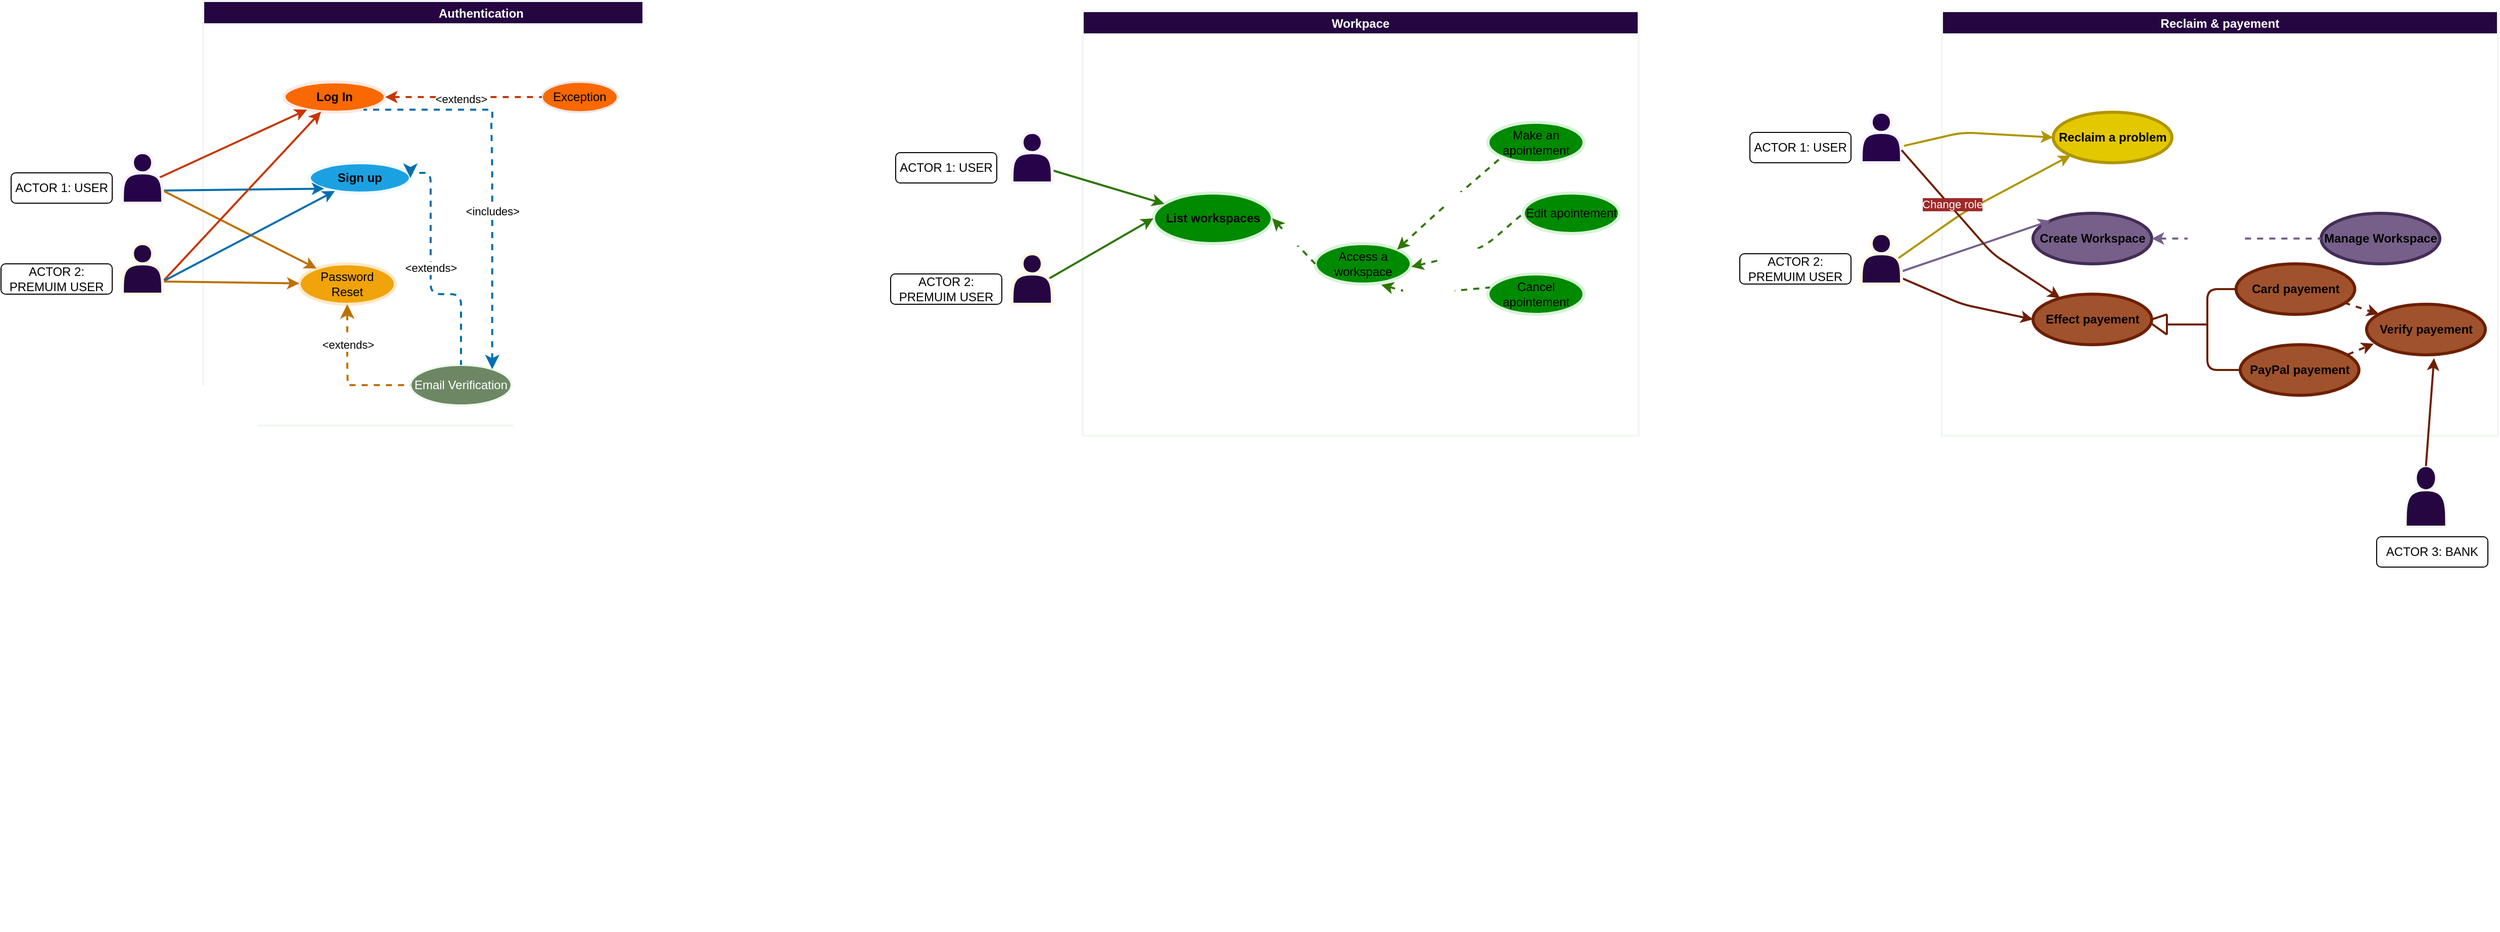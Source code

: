 <mxfile>
    <diagram id="lEsu0DpzP7tBkt76Ku-G" name="Page-1">
        <mxGraphModel dx="4398" dy="1438" grid="1" gridSize="10" guides="1" tooltips="1" connect="1" arrows="1" fold="1" page="1" pageScale="1" pageWidth="850" pageHeight="1100" math="0" shadow="0">
            <root>
                <mxCell id="0"/>
                <mxCell id="1" parent="0"/>
                <mxCell id="291" value="Text" style="text;html=1;align=center;verticalAlign=middle;resizable=0;points=[];autosize=1;strokeColor=none;fillColor=none;fontColor=#ffffff;" vertex="1" parent="1">
                    <mxGeometry x="-850" y="1070" width="50" height="30" as="geometry"/>
                </mxCell>
                <mxCell id="563" value="Authentication" style="swimlane;strokeColor=#f1f8f1;strokeWidth=2;fontColor=#ffffff;fillColor=#250641;" vertex="1" parent="1">
                    <mxGeometry x="-1470" y="180" width="550" height="420" as="geometry">
                        <mxRectangle x="-600" y="-800" width="100" height="30" as="alternateBounds"/>
                    </mxGeometry>
                </mxCell>
                <mxCell id="463" value="&lt;b&gt;Log In&lt;/b&gt;" style="ellipse;whiteSpace=wrap;html=1;align=center;newEdgeStyle={&quot;edgeStyle&quot;:&quot;entityRelationEdgeStyle&quot;,&quot;startArrow&quot;:&quot;none&quot;,&quot;endArrow&quot;:&quot;none&quot;,&quot;segment&quot;:10,&quot;curved&quot;:1,&quot;sourcePerimeterSpacing&quot;:0,&quot;targetPerimeterSpacing&quot;:0};treeFolding=1;treeMoving=1;fillColor=#fa6800;fontColor=#000000;strokeColor=#fde9e2;strokeWidth=3;" vertex="1" parent="563">
                    <mxGeometry x="80" y="80" width="100" height="30" as="geometry"/>
                </mxCell>
                <mxCell id="464" value="&lt;font color=&quot;#000000&quot;&gt;&lt;b&gt;Sign up&lt;/b&gt;&lt;/font&gt;" style="ellipse;whiteSpace=wrap;html=1;align=center;newEdgeStyle={&quot;edgeStyle&quot;:&quot;entityRelationEdgeStyle&quot;,&quot;startArrow&quot;:&quot;none&quot;,&quot;endArrow&quot;:&quot;none&quot;,&quot;segment&quot;:10,&quot;curved&quot;:1,&quot;sourcePerimeterSpacing&quot;:0,&quot;targetPerimeterSpacing&quot;:0};treeFolding=1;treeMoving=1;fillColor=#1ba1e2;fontColor=#ffffff;strokeColor=#f0f9ff;strokeWidth=3;" vertex="1" parent="563">
                    <mxGeometry x="105" y="160" width="100" height="30" as="geometry"/>
                </mxCell>
                <mxCell id="465" value="Email Verification" style="ellipse;whiteSpace=wrap;html=1;align=center;newEdgeStyle={&quot;edgeStyle&quot;:&quot;entityRelationEdgeStyle&quot;,&quot;startArrow&quot;:&quot;none&quot;,&quot;endArrow&quot;:&quot;none&quot;,&quot;segment&quot;:10,&quot;curved&quot;:1,&quot;sourcePerimeterSpacing&quot;:0,&quot;targetPerimeterSpacing&quot;:0};treeFolding=1;treeMoving=1;fillColor=#6d8764;fontColor=#ffffff;strokeColor=#eff9ec;strokeWidth=2;" vertex="1" parent="563">
                    <mxGeometry x="205" y="360" width="100" height="40" as="geometry"/>
                </mxCell>
                <mxCell id="466" value="Password&lt;br&gt;Reset" style="ellipse;whiteSpace=wrap;html=1;align=center;newEdgeStyle={&quot;edgeStyle&quot;:&quot;entityRelationEdgeStyle&quot;,&quot;startArrow&quot;:&quot;none&quot;,&quot;endArrow&quot;:&quot;none&quot;,&quot;segment&quot;:10,&quot;curved&quot;:1,&quot;sourcePerimeterSpacing&quot;:0,&quot;targetPerimeterSpacing&quot;:0};treeFolding=1;treeMoving=1;fillColor=#f0a30a;fontColor=#000000;strokeColor=#fde8c9;strokeWidth=3;" vertex="1" parent="563">
                    <mxGeometry x="95" y="260" width="95" height="40" as="geometry"/>
                </mxCell>
                <mxCell id="467" value="" style="edgeStyle=segmentEdgeStyle;endArrow=none;html=1;curved=0;rounded=0;endSize=8;startSize=8;entryX=0.786;entryY=0.915;entryDx=0;entryDy=0;entryPerimeter=0;exitX=0.809;exitY=0.107;exitDx=0;exitDy=0;exitPerimeter=0;dashed=1;fillColor=#1ba1e2;strokeColor=#006EAF;strokeWidth=2;startArrow=classic;startFill=1;endFill=0;" edge="1" parent="563" source="465" target="463">
                    <mxGeometry width="50" height="50" relative="1" as="geometry">
                        <mxPoint x="-15" y="410" as="sourcePoint"/>
                        <mxPoint x="-15" y="280" as="targetPoint"/>
                        <Array as="points">
                            <mxPoint x="286" y="167"/>
                            <mxPoint x="285" y="167"/>
                            <mxPoint x="285" y="120"/>
                            <mxPoint x="286" y="120"/>
                            <mxPoint x="286" y="108"/>
                        </Array>
                    </mxGeometry>
                </mxCell>
                <mxCell id="468" value="&amp;lt;includes&amp;gt;" style="edgeLabel;html=1;align=center;verticalAlign=middle;resizable=0;points=[];" vertex="1" connectable="0" parent="467">
                    <mxGeometry x="-0.288" relative="1" as="geometry">
                        <mxPoint y="-19" as="offset"/>
                    </mxGeometry>
                </mxCell>
                <mxCell id="469" value="" style="edgeStyle=segmentEdgeStyle;endArrow=none;html=1;rounded=1;endSize=8;startSize=8;jumpStyle=none;dashed=1;fillColor=#1ba1e2;strokeColor=#006EAF;entryX=0.5;entryY=0;entryDx=0;entryDy=0;strokeWidth=2;exitX=1;exitY=0.5;exitDx=0;exitDy=0;startArrow=classic;startFill=1;endFill=0;" edge="1" parent="563" source="464" target="465">
                    <mxGeometry width="50" height="50" relative="1" as="geometry">
                        <mxPoint x="-10" y="155" as="sourcePoint"/>
                        <mxPoint x="-5" y="330" as="targetPoint"/>
                        <Array as="points">
                            <mxPoint x="205" y="170"/>
                            <mxPoint x="225" y="170"/>
                            <mxPoint x="225" y="290"/>
                            <mxPoint x="255" y="290"/>
                        </Array>
                    </mxGeometry>
                </mxCell>
                <mxCell id="470" value="&amp;lt;extends&amp;gt;" style="edgeLabel;html=1;align=center;verticalAlign=middle;resizable=0;points=[];" vertex="1" connectable="0" parent="469">
                    <mxGeometry x="-0.05" y="1" relative="1" as="geometry">
                        <mxPoint x="-1" y="2" as="offset"/>
                    </mxGeometry>
                </mxCell>
                <mxCell id="471" value="" style="edgeStyle=segmentEdgeStyle;endArrow=none;html=1;curved=0;rounded=0;endSize=8;startSize=8;exitX=0.5;exitY=1;exitDx=0;exitDy=0;entryX=0;entryY=0.5;entryDx=0;entryDy=0;dashed=1;fillColor=#f0a30a;strokeColor=#BD7000;strokeWidth=2;startArrow=classic;startFill=1;endFill=0;" edge="1" parent="563" source="466" target="465">
                    <mxGeometry width="50" height="50" relative="1" as="geometry">
                        <mxPoint x="-25" y="430" as="sourcePoint"/>
                        <mxPoint x="25" y="380" as="targetPoint"/>
                        <Array as="points">
                            <mxPoint x="143" y="360"/>
                            <mxPoint x="143" y="380"/>
                        </Array>
                    </mxGeometry>
                </mxCell>
                <mxCell id="472" value="&amp;lt;extends&amp;gt;" style="edgeLabel;html=1;align=center;verticalAlign=middle;resizable=0;points=[];" vertex="1" connectable="0" parent="471">
                    <mxGeometry x="-0.12" y="-1" relative="1" as="geometry">
                        <mxPoint x="1" y="-22" as="offset"/>
                    </mxGeometry>
                </mxCell>
                <mxCell id="473" value="Exception" style="ellipse;whiteSpace=wrap;html=1;align=center;newEdgeStyle={&quot;edgeStyle&quot;:&quot;entityRelationEdgeStyle&quot;,&quot;startArrow&quot;:&quot;none&quot;,&quot;endArrow&quot;:&quot;none&quot;,&quot;segment&quot;:10,&quot;curved&quot;:1,&quot;sourcePerimeterSpacing&quot;:0,&quot;targetPerimeterSpacing&quot;:0};treeFolding=1;treeMoving=1;fillColor=#fa6800;fontColor=#000000;strokeColor=#ece6e4;strokeWidth=2;" vertex="1" parent="563">
                    <mxGeometry x="335" y="80" width="75" height="30" as="geometry"/>
                </mxCell>
                <mxCell id="474" value="" style="endArrow=none;html=1;rounded=1;dashed=1;elbow=vertical;jumpStyle=none;entryX=0;entryY=0.5;entryDx=0;entryDy=0;exitX=1;exitY=0.5;exitDx=0;exitDy=0;fillColor=#fa6800;strokeColor=#C73500;strokeWidth=2;startArrow=classic;startFill=1;endFill=0;" edge="1" parent="563" source="463" target="473">
                    <mxGeometry width="50" height="50" relative="1" as="geometry">
                        <mxPoint x="-40" y="119" as="sourcePoint"/>
                        <mxPoint x="55" y="80" as="targetPoint"/>
                    </mxGeometry>
                </mxCell>
                <mxCell id="475" value="&amp;lt;extends&amp;gt;" style="edgeLabel;html=1;align=center;verticalAlign=middle;resizable=0;points=[];" vertex="1" connectable="0" parent="474">
                    <mxGeometry x="-0.163" y="-1" relative="1" as="geometry">
                        <mxPoint x="10" y="1" as="offset"/>
                    </mxGeometry>
                </mxCell>
                <mxCell id="501" style="edgeStyle=none;html=1;exitX=0.9;exitY=0.5;exitDx=0;exitDy=0;exitPerimeter=0;fillColor=#fa6800;strokeColor=#C73500;strokeWidth=2;" edge="1" parent="563" source="505" target="463">
                    <mxGeometry relative="1" as="geometry"/>
                </mxCell>
                <mxCell id="502" style="edgeStyle=none;html=1;exitX=1;exitY=0.75;exitDx=0;exitDy=0;entryX=0;entryY=1;entryDx=0;entryDy=0;fillColor=#1ba1e2;strokeColor=#006EAF;strokeWidth=2;" edge="1" parent="563" source="505" target="464">
                    <mxGeometry relative="1" as="geometry"/>
                </mxCell>
                <mxCell id="503" style="edgeStyle=none;html=1;exitX=1;exitY=0.75;exitDx=0;exitDy=0;fillColor=#f0a30a;strokeColor=#BD7000;strokeWidth=2;" edge="1" parent="563" source="505" target="466">
                    <mxGeometry relative="1" as="geometry"/>
                </mxCell>
                <mxCell id="505" value="" style="shape=actor;whiteSpace=wrap;html=1;fillColor=#270349;fontColor=#ffffff;strokeColor=#faf5ff;strokeWidth=3;" vertex="1" parent="563">
                    <mxGeometry x="-80" y="150" width="40" height="50" as="geometry"/>
                </mxCell>
                <mxCell id="506" value="ACTOR 1: USER" style="rounded=1;whiteSpace=wrap;html=1;" vertex="1" parent="563">
                    <mxGeometry x="-190" y="170" width="100" height="30" as="geometry"/>
                </mxCell>
                <mxCell id="507" style="edgeStyle=none;html=1;exitX=1;exitY=0.75;exitDx=0;exitDy=0;fillColor=#fa6800;strokeColor=#C73500;strokeWidth=2;" edge="1" parent="563" source="510" target="463">
                    <mxGeometry relative="1" as="geometry"/>
                </mxCell>
                <mxCell id="508" style="edgeStyle=none;html=1;exitX=1;exitY=0.75;exitDx=0;exitDy=0;fillColor=#1ba1e2;strokeColor=#006EAF;strokeWidth=2;" edge="1" parent="563" source="510" target="464">
                    <mxGeometry relative="1" as="geometry"/>
                </mxCell>
                <mxCell id="509" style="edgeStyle=none;html=1;exitX=1;exitY=0.75;exitDx=0;exitDy=0;fillColor=#f0a30a;strokeColor=#BD7000;strokeWidth=2;" edge="1" parent="563" source="510" target="466">
                    <mxGeometry relative="1" as="geometry"/>
                </mxCell>
                <mxCell id="510" value="" style="shape=actor;whiteSpace=wrap;html=1;fillColor=#250641;strokeColor=#fff9e5;fontColor=#ffffff;strokeWidth=3;" vertex="1" parent="563">
                    <mxGeometry x="-80" y="240" width="40" height="50" as="geometry"/>
                </mxCell>
                <mxCell id="511" value="ACTOR 2: PREMUIM USER" style="rounded=1;whiteSpace=wrap;html=1;" vertex="1" parent="563">
                    <mxGeometry x="-200" y="260" width="110" height="30" as="geometry"/>
                </mxCell>
                <mxCell id="564" value="Workpace" style="swimlane;strokeColor=#f1f8f1;strokeWidth=2;fontColor=#ffffff;fillColor=#250641;startSize=23;" vertex="1" parent="1">
                    <mxGeometry x="-600" y="190" width="550" height="420" as="geometry">
                        <mxRectangle x="210" y="-800" width="100" height="30" as="alternateBounds"/>
                    </mxGeometry>
                </mxCell>
                <mxCell id="565" value="&lt;font color=&quot;#000000&quot;&gt;&lt;b&gt;List workspaces&lt;/b&gt;&lt;/font&gt;" style="ellipse;whiteSpace=wrap;html=1;align=center;newEdgeStyle={&quot;edgeStyle&quot;:&quot;entityRelationEdgeStyle&quot;,&quot;startArrow&quot;:&quot;none&quot;,&quot;endArrow&quot;:&quot;none&quot;,&quot;segment&quot;:10,&quot;curved&quot;:1,&quot;sourcePerimeterSpacing&quot;:0,&quot;targetPerimeterSpacing&quot;:0};treeFolding=1;treeMoving=1;fillColor=#008a00;fontColor=#ffffff;strokeColor=#d8f3d8;strokeWidth=3;" vertex="1" parent="564">
                    <mxGeometry x="70" y="180" width="117.5" height="50" as="geometry"/>
                </mxCell>
                <mxCell id="566" value="&lt;font color=&quot;#000000&quot;&gt;Access a workspace&lt;/font&gt;" style="ellipse;whiteSpace=wrap;html=1;align=center;newEdgeStyle={&quot;edgeStyle&quot;:&quot;entityRelationEdgeStyle&quot;,&quot;startArrow&quot;:&quot;none&quot;,&quot;endArrow&quot;:&quot;none&quot;,&quot;segment&quot;:10,&quot;curved&quot;:1,&quot;sourcePerimeterSpacing&quot;:0,&quot;targetPerimeterSpacing&quot;:0};treeFolding=1;treeMoving=1;fillColor=#008a00;fontColor=#ffffff;strokeColor=#d8f3d8;strokeWidth=3;" vertex="1" parent="564">
                    <mxGeometry x="230" y="230" width="95" height="40" as="geometry"/>
                </mxCell>
                <mxCell id="567" style="rounded=1;jumpStyle=none;html=1;exitX=1;exitY=0.5;exitDx=0;exitDy=0;elbow=vertical;fillColor=#60a917;strokeColor=#2D7600;strokeWidth=2;entryX=0;entryY=0.5;entryDx=0;entryDy=0;dashed=1;endArrow=none;endFill=0;startArrow=classic;startFill=1;" edge="1" parent="564" source="565" target="566">
                    <mxGeometry relative="1" as="geometry">
                        <mxPoint x="277.5" y="175" as="sourcePoint"/>
                        <mxPoint x="156.14" y="209.45" as="targetPoint"/>
                    </mxGeometry>
                </mxCell>
                <mxCell id="568" value="&lt;font color=&quot;#ffffff&quot;&gt;&amp;lt;extends&amp;gt;&lt;/font&gt;" style="edgeLabel;html=1;align=center;verticalAlign=middle;resizable=0;points=[];fontColor=#000000;" vertex="1" connectable="0" parent="567">
                    <mxGeometry x="-0.124" relative="1" as="geometry">
                        <mxPoint as="offset"/>
                    </mxGeometry>
                </mxCell>
                <mxCell id="569" value="&lt;font color=&quot;#000000&quot;&gt;Make an apointement&lt;/font&gt;" style="ellipse;whiteSpace=wrap;html=1;align=center;newEdgeStyle={&quot;edgeStyle&quot;:&quot;entityRelationEdgeStyle&quot;,&quot;startArrow&quot;:&quot;none&quot;,&quot;endArrow&quot;:&quot;none&quot;,&quot;segment&quot;:10,&quot;curved&quot;:1,&quot;sourcePerimeterSpacing&quot;:0,&quot;targetPerimeterSpacing&quot;:0};treeFolding=1;treeMoving=1;fillColor=#008a00;fontColor=#ffffff;strokeColor=#d8f3d8;strokeWidth=3;" vertex="1" parent="564">
                    <mxGeometry x="400.88" y="110" width="95" height="40" as="geometry"/>
                </mxCell>
                <mxCell id="570" value="&lt;font color=&quot;#000000&quot;&gt;Edit apointement&lt;/font&gt;" style="ellipse;whiteSpace=wrap;html=1;align=center;newEdgeStyle={&quot;edgeStyle&quot;:&quot;entityRelationEdgeStyle&quot;,&quot;startArrow&quot;:&quot;none&quot;,&quot;endArrow&quot;:&quot;none&quot;,&quot;segment&quot;:10,&quot;curved&quot;:1,&quot;sourcePerimeterSpacing&quot;:0,&quot;targetPerimeterSpacing&quot;:0};treeFolding=1;treeMoving=1;fillColor=#008a00;fontColor=#ffffff;strokeColor=#d8f3d8;strokeWidth=3;" vertex="1" parent="564">
                    <mxGeometry x="435.88" y="180" width="95" height="40" as="geometry"/>
                </mxCell>
                <mxCell id="571" value="&lt;font color=&quot;#000000&quot;&gt;Cancel apointement&lt;/font&gt;" style="ellipse;whiteSpace=wrap;html=1;align=center;newEdgeStyle={&quot;edgeStyle&quot;:&quot;entityRelationEdgeStyle&quot;,&quot;startArrow&quot;:&quot;none&quot;,&quot;endArrow&quot;:&quot;none&quot;,&quot;segment&quot;:10,&quot;curved&quot;:1,&quot;sourcePerimeterSpacing&quot;:0,&quot;targetPerimeterSpacing&quot;:0};treeFolding=1;treeMoving=1;fillColor=#008a00;fontColor=#ffffff;strokeColor=#d8f3d8;strokeWidth=3;" vertex="1" parent="564">
                    <mxGeometry x="400.88" y="260" width="95" height="40" as="geometry"/>
                </mxCell>
                <mxCell id="572" style="rounded=1;jumpStyle=none;html=1;elbow=vertical;fillColor=#60a917;strokeColor=#2D7600;strokeWidth=2;dashed=1;exitX=1;exitY=0;exitDx=0;exitDy=0;entryX=0;entryY=1;entryDx=0;entryDy=0;startArrow=classic;startFill=1;endArrow=none;endFill=0;" edge="1" parent="564" source="566" target="569">
                    <mxGeometry relative="1" as="geometry">
                        <mxPoint x="115" y="200" as="sourcePoint"/>
                        <mxPoint x="150" y="170" as="targetPoint"/>
                        <Array as="points">
                            <mxPoint x="350" y="200"/>
                        </Array>
                    </mxGeometry>
                </mxCell>
                <mxCell id="573" value="&lt;font color=&quot;#ffffff&quot;&gt;&amp;lt;extends&amp;gt;&lt;/font&gt;" style="edgeLabel;html=1;align=center;verticalAlign=middle;resizable=0;points=[];fontColor=#000000;" vertex="1" connectable="0" parent="572">
                    <mxGeometry x="-0.124" relative="1" as="geometry">
                        <mxPoint x="10" y="-10" as="offset"/>
                    </mxGeometry>
                </mxCell>
                <mxCell id="574" style="rounded=1;jumpStyle=none;html=1;elbow=vertical;fillColor=#60a917;strokeColor=#2D7600;strokeWidth=2;dashed=1;exitX=1.001;exitY=0.574;exitDx=0;exitDy=0;entryX=0;entryY=0.5;entryDx=0;entryDy=0;exitPerimeter=0;startArrow=classic;startFill=1;endArrow=none;endFill=0;" edge="1" parent="564" source="566" target="570">
                    <mxGeometry relative="1" as="geometry">
                        <mxPoint x="125.0" y="210" as="sourcePoint"/>
                        <mxPoint x="214.792" y="124.142" as="targetPoint"/>
                        <Array as="points">
                            <mxPoint x="380" y="240"/>
                            <mxPoint x="400.88" y="230"/>
                        </Array>
                    </mxGeometry>
                </mxCell>
                <mxCell id="575" value="&lt;font color=&quot;#ffffff&quot;&gt;&amp;lt;extends&amp;gt;&lt;/font&gt;" style="edgeLabel;html=1;align=center;verticalAlign=middle;resizable=0;points=[];fontColor=#000000;" vertex="1" connectable="0" parent="574">
                    <mxGeometry x="-0.124" relative="1" as="geometry">
                        <mxPoint as="offset"/>
                    </mxGeometry>
                </mxCell>
                <mxCell id="576" style="rounded=1;jumpStyle=none;html=1;elbow=vertical;fillColor=#60a917;strokeColor=#2D7600;strokeWidth=2;dashed=1;exitX=0.687;exitY=1.02;exitDx=0;exitDy=0;entryX=0.02;entryY=0.335;entryDx=0;entryDy=0;exitPerimeter=0;entryPerimeter=0;startArrow=classic;startFill=1;endArrow=none;endFill=0;" edge="1" parent="564" source="566" target="571">
                    <mxGeometry relative="1" as="geometry">
                        <mxPoint x="41.961" y="330.813" as="sourcePoint"/>
                        <mxPoint x="114.999" y="269.187" as="targetPoint"/>
                        <Array as="points">
                            <mxPoint x="330" y="280"/>
                        </Array>
                    </mxGeometry>
                </mxCell>
                <mxCell id="577" value="&lt;font color=&quot;#ffffff&quot;&gt;&amp;lt;extends&amp;gt;&lt;/font&gt;" style="edgeLabel;html=1;align=center;verticalAlign=middle;resizable=0;points=[];fontColor=#000000;" vertex="1" connectable="0" parent="576">
                    <mxGeometry x="-0.124" relative="1" as="geometry">
                        <mxPoint as="offset"/>
                    </mxGeometry>
                </mxCell>
                <mxCell id="578" style="rounded=1;jumpStyle=none;html=1;exitX=1;exitY=0.75;exitDx=0;exitDy=0;elbow=vertical;fillColor=#60a917;strokeColor=#2D7600;strokeWidth=2;" edge="1" parent="564" source="580" target="565">
                    <mxGeometry relative="1" as="geometry"/>
                </mxCell>
                <mxCell id="579" style="rounded=1;jumpStyle=none;html=1;elbow=vertical;fillColor=#60a917;strokeColor=#2D7600;strokeWidth=2;entryX=0;entryY=0.5;entryDx=0;entryDy=0;exitX=0.9;exitY=0.5;exitDx=0;exitDy=0;exitPerimeter=0;" edge="1" parent="564" source="582" target="565">
                    <mxGeometry relative="1" as="geometry">
                        <mxPoint x="23.91" y="190.0" as="sourcePoint"/>
                        <mxPoint x="179.999" y="371.518" as="targetPoint"/>
                    </mxGeometry>
                </mxCell>
                <mxCell id="580" value="" style="shape=actor;whiteSpace=wrap;html=1;fillColor=#270349;fontColor=#ffffff;strokeColor=#faf5ff;strokeWidth=3;" vertex="1" parent="564">
                    <mxGeometry x="-70" y="120" width="40" height="50" as="geometry"/>
                </mxCell>
                <mxCell id="581" value="ACTOR 1: USER" style="rounded=1;whiteSpace=wrap;html=1;" vertex="1" parent="564">
                    <mxGeometry x="-185" y="140" width="100" height="30" as="geometry"/>
                </mxCell>
                <mxCell id="582" value="" style="shape=actor;whiteSpace=wrap;html=1;fillColor=#250641;strokeColor=#fff9e5;fontColor=#ffffff;strokeWidth=3;" vertex="1" parent="564">
                    <mxGeometry x="-70" y="240" width="40" height="50" as="geometry"/>
                </mxCell>
                <mxCell id="583" value="ACTOR 2: PREMUIM USER" style="rounded=1;whiteSpace=wrap;html=1;" vertex="1" parent="564">
                    <mxGeometry x="-190" y="260" width="110" height="30" as="geometry"/>
                </mxCell>
                <mxCell id="615" value="Reclaim &amp; payement" style="swimlane;strokeColor=#f1f8f1;strokeWidth=2;fontColor=#ffffff;fillColor=#250641;" vertex="1" parent="1">
                    <mxGeometry x="250" y="190" width="550" height="420" as="geometry">
                        <mxRectangle x="-600" y="-680" width="100" height="30" as="alternateBounds"/>
                    </mxGeometry>
                </mxCell>
                <mxCell id="490" value="&lt;font color=&quot;#000000&quot;&gt;&lt;b&gt;Create Workspace&lt;/b&gt;&lt;/font&gt;" style="ellipse;whiteSpace=wrap;html=1;align=center;newEdgeStyle={&quot;edgeStyle&quot;:&quot;entityRelationEdgeStyle&quot;,&quot;startArrow&quot;:&quot;none&quot;,&quot;endArrow&quot;:&quot;none&quot;,&quot;segment&quot;:10,&quot;curved&quot;:1,&quot;sourcePerimeterSpacing&quot;:0,&quot;targetPerimeterSpacing&quot;:0};treeFolding=1;treeMoving=1;fillColor=#76608a;fontColor=#ffffff;strokeColor=#432D57;strokeWidth=3;" vertex="1" parent="615">
                    <mxGeometry x="90" y="200" width="117.5" height="50" as="geometry"/>
                </mxCell>
                <mxCell id="491" value="&lt;font color=&quot;#000000&quot;&gt;&lt;b&gt;Manage Workspace&lt;/b&gt;&lt;/font&gt;" style="ellipse;whiteSpace=wrap;html=1;align=center;newEdgeStyle={&quot;edgeStyle&quot;:&quot;entityRelationEdgeStyle&quot;,&quot;startArrow&quot;:&quot;none&quot;,&quot;endArrow&quot;:&quot;none&quot;,&quot;segment&quot;:10,&quot;curved&quot;:1,&quot;sourcePerimeterSpacing&quot;:0,&quot;targetPerimeterSpacing&quot;:0};treeFolding=1;treeMoving=1;fillColor=#76608a;fontColor=#ffffff;strokeColor=#432D57;strokeWidth=3;" vertex="1" parent="615">
                    <mxGeometry x="375" y="200" width="117.5" height="50" as="geometry"/>
                </mxCell>
                <mxCell id="492" style="rounded=1;jumpStyle=none;html=1;exitX=1;exitY=0.5;exitDx=0;exitDy=0;elbow=vertical;fillColor=#60a917;strokeColor=#76608A;strokeWidth=2;dashed=1;entryX=0;entryY=0.5;entryDx=0;entryDy=0;startArrow=classic;startFill=1;endArrow=none;endFill=0;" edge="1" parent="615" source="490" target="491">
                    <mxGeometry relative="1" as="geometry">
                        <mxPoint x="37.5" y="150.0" as="sourcePoint"/>
                        <mxPoint x="102.5" y="205" as="targetPoint"/>
                    </mxGeometry>
                </mxCell>
                <mxCell id="493" value="&amp;lt;extends&amp;gt;" style="edgeLabel;html=1;align=center;verticalAlign=middle;resizable=0;points=[];fontColor=#ffffff;" vertex="1" connectable="0" parent="492">
                    <mxGeometry x="-0.286" relative="1" as="geometry">
                        <mxPoint as="offset"/>
                    </mxGeometry>
                </mxCell>
                <mxCell id="494" value="&lt;font color=&quot;#000000&quot;&gt;&lt;b&gt;Effect payement&lt;/b&gt;&lt;/font&gt;" style="ellipse;whiteSpace=wrap;html=1;align=center;newEdgeStyle={&quot;edgeStyle&quot;:&quot;entityRelationEdgeStyle&quot;,&quot;startArrow&quot;:&quot;none&quot;,&quot;endArrow&quot;:&quot;none&quot;,&quot;segment&quot;:10,&quot;curved&quot;:1,&quot;sourcePerimeterSpacing&quot;:0,&quot;targetPerimeterSpacing&quot;:0};treeFolding=1;treeMoving=1;fillColor=#a0522d;fontColor=#ffffff;strokeColor=#6D1F00;strokeWidth=3;" vertex="1" parent="615">
                    <mxGeometry x="90" y="280" width="117.5" height="50" as="geometry"/>
                </mxCell>
                <mxCell id="495" value="&lt;font color=&quot;#000000&quot;&gt;&lt;b&gt;Card payement&lt;/b&gt;&lt;/font&gt;" style="ellipse;whiteSpace=wrap;html=1;align=center;newEdgeStyle={&quot;edgeStyle&quot;:&quot;entityRelationEdgeStyle&quot;,&quot;startArrow&quot;:&quot;none&quot;,&quot;endArrow&quot;:&quot;none&quot;,&quot;segment&quot;:10,&quot;curved&quot;:1,&quot;sourcePerimeterSpacing&quot;:0,&quot;targetPerimeterSpacing&quot;:0};treeFolding=1;treeMoving=1;fillColor=#a0522d;fontColor=#ffffff;strokeColor=#6D1F00;strokeWidth=3;" vertex="1" parent="615">
                    <mxGeometry x="290.88" y="250" width="117.5" height="50" as="geometry"/>
                </mxCell>
                <mxCell id="496" value="&lt;font color=&quot;#000000&quot;&gt;&lt;b&gt;PayPal payement&lt;/b&gt;&lt;/font&gt;" style="ellipse;whiteSpace=wrap;html=1;align=center;newEdgeStyle={&quot;edgeStyle&quot;:&quot;entityRelationEdgeStyle&quot;,&quot;startArrow&quot;:&quot;none&quot;,&quot;endArrow&quot;:&quot;none&quot;,&quot;segment&quot;:10,&quot;curved&quot;:1,&quot;sourcePerimeterSpacing&quot;:0,&quot;targetPerimeterSpacing&quot;:0};treeFolding=1;treeMoving=1;fillColor=#a0522d;fontColor=#ffffff;strokeColor=#6D1F00;strokeWidth=3;" vertex="1" parent="615">
                    <mxGeometry x="295" y="330" width="117.5" height="50" as="geometry"/>
                </mxCell>
                <mxCell id="497" value="" style="endArrow=none;html=1;rounded=1;strokeColor=#6D1F00;strokeWidth=2;fontColor=#ffffff;elbow=vertical;jumpStyle=none;entryX=0;entryY=0.5;entryDx=0;entryDy=0;exitX=0;exitY=0.5;exitDx=0;exitDy=0;" edge="1" parent="615" source="496" target="495">
                    <mxGeometry width="50" height="50" relative="1" as="geometry">
                        <mxPoint x="2.5" y="280" as="sourcePoint"/>
                        <mxPoint x="52.5" y="230" as="targetPoint"/>
                        <Array as="points">
                            <mxPoint x="262.5" y="355"/>
                            <mxPoint x="262.5" y="275"/>
                        </Array>
                    </mxGeometry>
                </mxCell>
                <mxCell id="498" value="&lt;font color=&quot;#000000&quot;&gt;&lt;b&gt;Reclaim a problem&lt;/b&gt;&lt;/font&gt;" style="ellipse;whiteSpace=wrap;html=1;align=center;newEdgeStyle={&quot;edgeStyle&quot;:&quot;entityRelationEdgeStyle&quot;,&quot;startArrow&quot;:&quot;none&quot;,&quot;endArrow&quot;:&quot;none&quot;,&quot;segment&quot;:10,&quot;curved&quot;:1,&quot;sourcePerimeterSpacing&quot;:0,&quot;targetPerimeterSpacing&quot;:0};treeFolding=1;treeMoving=1;fillColor=#e3c800;fontColor=#000000;strokeColor=#B09500;strokeWidth=3;" vertex="1" parent="615">
                    <mxGeometry x="110" y="100" width="117.5" height="50" as="geometry"/>
                </mxCell>
                <mxCell id="500" value="" style="endArrow=none;html=1;rounded=1;strokeColor=#6D1F00;strokeWidth=2;fontColor=#ffffff;elbow=vertical;jumpStyle=none;exitX=1;exitY=0.5;exitDx=0;exitDy=0;" edge="1" parent="615" source="494">
                    <mxGeometry width="50" height="50" relative="1" as="geometry">
                        <mxPoint x="-5" y="290" as="sourcePoint"/>
                        <mxPoint x="222.5" y="300" as="targetPoint"/>
                    </mxGeometry>
                </mxCell>
                <mxCell id="513" style="rounded=1;jumpStyle=none;html=1;exitX=1;exitY=0.75;exitDx=0;exitDy=0;elbow=vertical;fillColor=#60a917;strokeColor=#76608A;strokeWidth=2;entryX=0;entryY=0;entryDx=0;entryDy=0;" edge="1" parent="615" source="522" target="490">
                    <mxGeometry relative="1" as="geometry">
                        <mxPoint x="-18.64" y="185.55" as="sourcePoint"/>
                        <mxPoint x="87.5" y="235.0" as="targetPoint"/>
                    </mxGeometry>
                </mxCell>
                <mxCell id="514" style="rounded=1;jumpStyle=none;html=1;elbow=vertical;fillColor=#60a917;strokeColor=#6D1F00;strokeWidth=2;entryX=0;entryY=0.5;entryDx=0;entryDy=0;exitX=0.979;exitY=0.874;exitDx=0;exitDy=0;exitPerimeter=0;" edge="1" parent="615" target="494" source="522">
                    <mxGeometry relative="1" as="geometry">
                        <mxPoint x="-30" y="190" as="sourcePoint"/>
                        <mxPoint x="104.665" y="467.341" as="targetPoint"/>
                        <Array as="points">
                            <mxPoint x="20" y="290"/>
                        </Array>
                    </mxGeometry>
                </mxCell>
                <mxCell id="515" value="" style="endArrow=none;html=1;rounded=1;strokeColor=#6D1F00;strokeWidth=2;fontColor=#ffffff;elbow=vertical;jumpStyle=none;" edge="1" parent="615">
                    <mxGeometry width="50" height="50" relative="1" as="geometry">
                        <mxPoint x="222.5" y="310" as="sourcePoint"/>
                        <mxPoint x="262.5" y="310" as="targetPoint"/>
                    </mxGeometry>
                </mxCell>
                <mxCell id="516" style="rounded=1;jumpStyle=none;html=1;elbow=vertical;fillColor=#60a917;strokeColor=#B09500;strokeWidth=2;entryX=0;entryY=1;entryDx=0;entryDy=0;exitX=0.9;exitY=0.5;exitDx=0;exitDy=0;exitPerimeter=0;" edge="1" parent="615" source="522" target="498">
                    <mxGeometry relative="1" as="geometry">
                        <mxPoint x="-40" y="290" as="sourcePoint"/>
                        <mxPoint x="84.975" y="647.209" as="targetPoint"/>
                        <Array as="points">
                            <mxPoint x="20" y="200"/>
                        </Array>
                    </mxGeometry>
                </mxCell>
                <mxCell id="517" value="" style="endArrow=none;html=1;rounded=1;strokeColor=#6D1F00;strokeWidth=2;fontColor=#ffffff;elbow=vertical;jumpStyle=none;" edge="1" parent="615">
                    <mxGeometry width="50" height="50" relative="1" as="geometry">
                        <mxPoint x="222.5" y="300" as="sourcePoint"/>
                        <mxPoint x="222.5" y="320" as="targetPoint"/>
                    </mxGeometry>
                </mxCell>
                <mxCell id="518" value="" style="endArrow=none;html=1;rounded=1;strokeColor=#6D1F00;strokeWidth=2;fontColor=#ffffff;elbow=vertical;jumpStyle=none;exitX=0.998;exitY=0.583;exitDx=0;exitDy=0;exitPerimeter=0;" edge="1" parent="615" source="494">
                    <mxGeometry width="50" height="50" relative="1" as="geometry">
                        <mxPoint x="232.5" y="310" as="sourcePoint"/>
                        <mxPoint x="222.5" y="320" as="targetPoint"/>
                    </mxGeometry>
                </mxCell>
                <mxCell id="522" value="" style="shape=actor;whiteSpace=wrap;html=1;fillColor=#250641;strokeColor=#fff9e5;fontColor=#ffffff;strokeWidth=3;" vertex="1" parent="615">
                    <mxGeometry x="-80" y="220" width="40" height="50" as="geometry"/>
                </mxCell>
                <mxCell id="523" value="ACTOR 2: PREMUIM USER" style="rounded=1;whiteSpace=wrap;html=1;" vertex="1" parent="615">
                    <mxGeometry x="-200" y="240" width="110" height="30" as="geometry"/>
                </mxCell>
                <mxCell id="584" value="" style="shape=actor;whiteSpace=wrap;html=1;fillColor=#270349;fontColor=#ffffff;strokeColor=#faf5ff;strokeWidth=3;" vertex="1" parent="615">
                    <mxGeometry x="-80" y="100" width="40" height="50" as="geometry"/>
                </mxCell>
                <mxCell id="585" value="ACTOR 1: USER" style="rounded=1;whiteSpace=wrap;html=1;" vertex="1" parent="615">
                    <mxGeometry x="-190" y="120" width="100" height="30" as="geometry"/>
                </mxCell>
                <mxCell id="587" style="rounded=1;jumpStyle=none;html=1;elbow=vertical;fillColor=#60a917;strokeColor=#B09500;strokeWidth=2;entryX=0;entryY=0.5;entryDx=0;entryDy=0;exitX=1.058;exitY=0.666;exitDx=0;exitDy=0;exitPerimeter=0;" edge="1" parent="615" source="584" target="498">
                    <mxGeometry relative="1" as="geometry">
                        <mxPoint x="-34" y="255" as="sourcePoint"/>
                        <mxPoint x="130.457" y="118.25" as="targetPoint"/>
                        <Array as="points">
                            <mxPoint x="20" y="120"/>
                        </Array>
                    </mxGeometry>
                </mxCell>
                <mxCell id="588" style="rounded=1;jumpStyle=none;html=1;elbow=vertical;fillColor=#60a917;strokeColor=#6D1F00;strokeWidth=2;exitX=1;exitY=0.75;exitDx=0;exitDy=0;" edge="1" parent="615" source="584" target="494">
                    <mxGeometry relative="1" as="geometry">
                        <mxPoint x="-30.84" y="273.7" as="sourcePoint"/>
                        <mxPoint x="100.0" y="315" as="targetPoint"/>
                        <Array as="points">
                            <mxPoint x="50" y="240"/>
                        </Array>
                    </mxGeometry>
                </mxCell>
                <mxCell id="589" value="Change role" style="edgeLabel;html=1;align=center;verticalAlign=middle;resizable=0;points=[];fontColor=#ffffff;labelBackgroundColor=#9d2a2a;labelBorderColor=none;spacing=4;spacingTop=3;" vertex="1" connectable="0" parent="588">
                    <mxGeometry x="-0.078" relative="1" as="geometry">
                        <mxPoint x="-16" y="-23" as="offset"/>
                    </mxGeometry>
                </mxCell>
                <mxCell id="641" value="&lt;font color=&quot;#000000&quot;&gt;&lt;b&gt;Verify payement&lt;/b&gt;&lt;/font&gt;" style="ellipse;whiteSpace=wrap;html=1;align=center;newEdgeStyle={&quot;edgeStyle&quot;:&quot;entityRelationEdgeStyle&quot;,&quot;startArrow&quot;:&quot;none&quot;,&quot;endArrow&quot;:&quot;none&quot;,&quot;segment&quot;:10,&quot;curved&quot;:1,&quot;sourcePerimeterSpacing&quot;:0,&quot;targetPerimeterSpacing&quot;:0};treeFolding=1;treeMoving=1;fillColor=#a0522d;fontColor=#ffffff;strokeColor=#6D1F00;strokeWidth=3;" vertex="1" parent="615">
                    <mxGeometry x="420" y="290" width="117.5" height="50" as="geometry"/>
                </mxCell>
                <mxCell id="643" value="" style="endArrow=classic;html=1;rounded=1;strokeColor=#6D1F00;strokeWidth=2;fontColor=#ffffff;elbow=vertical;jumpStyle=none;exitX=0.911;exitY=0.769;exitDx=0;exitDy=0;startArrow=none;startFill=0;exitPerimeter=0;endFill=1;dashed=1;" edge="1" parent="615" source="495" target="641">
                    <mxGeometry width="50" height="50" relative="1" as="geometry">
                        <mxPoint x="420.0" y="354.9" as="sourcePoint"/>
                        <mxPoint x="463.7" y="380.0" as="targetPoint"/>
                    </mxGeometry>
                </mxCell>
                <mxCell id="644" value="&lt;font style=&quot;font-size: 5px;&quot;&gt;&amp;lt;&lt;font style=&quot;font-size: 5px;&quot;&gt;includes&lt;/font&gt;&amp;gt;&lt;/font&gt;" style="text;html=1;align=center;verticalAlign=middle;resizable=0;points=[];autosize=1;strokeColor=none;fillColor=none;fontColor=#ffffff;" vertex="1" parent="615">
                    <mxGeometry x="379" y="282" width="50" height="30" as="geometry"/>
                </mxCell>
                <mxCell id="645" value="&lt;font style=&quot;font-size: 5px;&quot;&gt;&amp;lt;&lt;font style=&quot;font-size: 5px;&quot;&gt;includes&lt;/font&gt;&amp;gt;&lt;/font&gt;" style="text;html=1;align=center;verticalAlign=middle;resizable=0;points=[];autosize=1;strokeColor=none;fillColor=none;fontColor=#ffffff;" vertex="1" parent="615">
                    <mxGeometry x="379" y="312" width="50" height="30" as="geometry"/>
                </mxCell>
                <mxCell id="647" value="" style="endArrow=classic;html=1;rounded=1;strokeColor=#6D1F00;strokeWidth=2;fontColor=#ffffff;elbow=vertical;jumpStyle=none;startArrow=none;startFill=0;endFill=1;dashed=1;exitX=0.906;exitY=0.195;exitDx=0;exitDy=0;exitPerimeter=0;entryX=0.061;entryY=0.779;entryDx=0;entryDy=0;entryPerimeter=0;" edge="1" parent="615" source="496" target="641">
                    <mxGeometry width="50" height="50" relative="1" as="geometry">
                        <mxPoint x="394.793" y="312.0" as="sourcePoint"/>
                        <mxPoint x="428.998" y="323.338" as="targetPoint"/>
                    </mxGeometry>
                </mxCell>
                <mxCell id="639" value="" style="shape=actor;whiteSpace=wrap;html=1;labelBackgroundColor=#9d2a2a;labelBorderColor=none;strokeColor=#f1f8f1;strokeWidth=2;fontColor=#ffffff;fillColor=#250641;" vertex="1" parent="1">
                    <mxGeometry x="708.75" y="640" width="40" height="60" as="geometry"/>
                </mxCell>
                <mxCell id="640" value="ACTOR 3: BANK" style="rounded=1;whiteSpace=wrap;html=1;" vertex="1" parent="1">
                    <mxGeometry x="680" y="710" width="110" height="30" as="geometry"/>
                </mxCell>
                <mxCell id="642" value="" style="endArrow=none;html=1;rounded=1;strokeColor=#6D1F00;strokeWidth=2;fontColor=#ffffff;elbow=vertical;jumpStyle=none;entryX=0.5;entryY=0;entryDx=0;entryDy=0;exitX=0.568;exitY=1.066;exitDx=0;exitDy=0;startArrow=classic;startFill=1;exitPerimeter=0;" edge="1" parent="1" source="641" target="639">
                    <mxGeometry width="50" height="50" relative="1" as="geometry">
                        <mxPoint x="790" y="570.0" as="sourcePoint"/>
                        <mxPoint x="830" y="570.0" as="targetPoint"/>
                    </mxGeometry>
                </mxCell>
            </root>
        </mxGraphModel>
    </diagram>
</mxfile>
